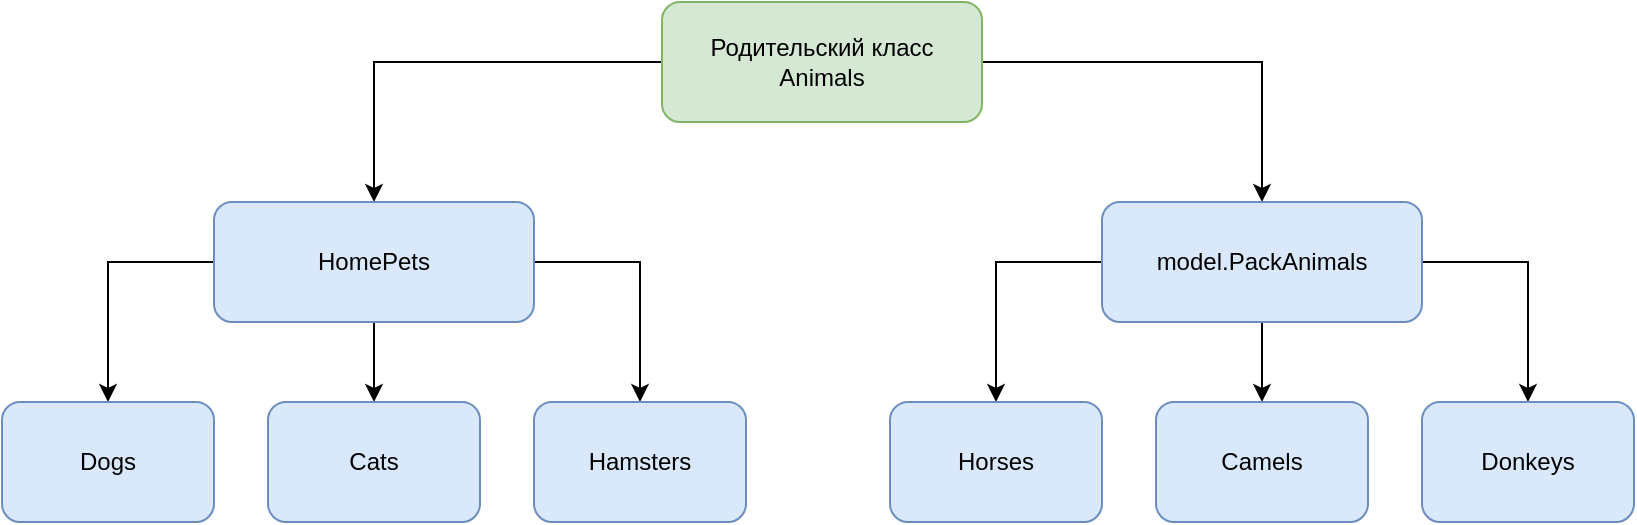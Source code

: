<mxfile version="22.1.5" type="device">
  <diagram name="Страница — 1" id="NJqCSn-WUJw7nY4cYbF9">
    <mxGraphModel dx="1434" dy="750" grid="1" gridSize="10" guides="1" tooltips="1" connect="1" arrows="1" fold="1" page="1" pageScale="1" pageWidth="827" pageHeight="1169" math="0" shadow="0">
      <root>
        <mxCell id="0" />
        <mxCell id="1" parent="0" />
        <mxCell id="keCxdmjo0K2vRgTNCtTx-13" style="edgeStyle=orthogonalEdgeStyle;rounded=0;orthogonalLoop=1;jettySize=auto;html=1;exitX=0;exitY=0.5;exitDx=0;exitDy=0;entryX=0.5;entryY=0;entryDx=0;entryDy=0;" edge="1" parent="1" source="keCxdmjo0K2vRgTNCtTx-1" target="keCxdmjo0K2vRgTNCtTx-2">
          <mxGeometry relative="1" as="geometry" />
        </mxCell>
        <mxCell id="keCxdmjo0K2vRgTNCtTx-14" style="edgeStyle=orthogonalEdgeStyle;rounded=0;orthogonalLoop=1;jettySize=auto;html=1;exitX=1;exitY=0.5;exitDx=0;exitDy=0;entryX=0.5;entryY=0;entryDx=0;entryDy=0;" edge="1" parent="1" source="keCxdmjo0K2vRgTNCtTx-1" target="keCxdmjo0K2vRgTNCtTx-3">
          <mxGeometry relative="1" as="geometry" />
        </mxCell>
        <mxCell id="keCxdmjo0K2vRgTNCtTx-1" value="Родительский класс&lt;br&gt;Animals" style="rounded=1;whiteSpace=wrap;html=1;fillColor=#d5e8d4;strokeColor=#82b366;" vertex="1" parent="1">
          <mxGeometry x="340" y="30" width="160" height="60" as="geometry" />
        </mxCell>
        <mxCell id="keCxdmjo0K2vRgTNCtTx-15" style="edgeStyle=orthogonalEdgeStyle;rounded=0;orthogonalLoop=1;jettySize=auto;html=1;exitX=0;exitY=0.5;exitDx=0;exitDy=0;entryX=0.5;entryY=0;entryDx=0;entryDy=0;" edge="1" parent="1" source="keCxdmjo0K2vRgTNCtTx-2" target="keCxdmjo0K2vRgTNCtTx-4">
          <mxGeometry relative="1" as="geometry" />
        </mxCell>
        <mxCell id="keCxdmjo0K2vRgTNCtTx-16" style="edgeStyle=orthogonalEdgeStyle;rounded=0;orthogonalLoop=1;jettySize=auto;html=1;exitX=0.5;exitY=1;exitDx=0;exitDy=0;entryX=0.5;entryY=0;entryDx=0;entryDy=0;" edge="1" parent="1" source="keCxdmjo0K2vRgTNCtTx-2" target="keCxdmjo0K2vRgTNCtTx-7">
          <mxGeometry relative="1" as="geometry" />
        </mxCell>
        <mxCell id="keCxdmjo0K2vRgTNCtTx-17" style="edgeStyle=orthogonalEdgeStyle;rounded=0;orthogonalLoop=1;jettySize=auto;html=1;exitX=1;exitY=0.5;exitDx=0;exitDy=0;entryX=0.5;entryY=0;entryDx=0;entryDy=0;" edge="1" parent="1" source="keCxdmjo0K2vRgTNCtTx-2" target="keCxdmjo0K2vRgTNCtTx-8">
          <mxGeometry relative="1" as="geometry" />
        </mxCell>
        <mxCell id="keCxdmjo0K2vRgTNCtTx-2" value="HomePets" style="rounded=1;whiteSpace=wrap;html=1;fillColor=#dae8fc;strokeColor=#6c8ebf;" vertex="1" parent="1">
          <mxGeometry x="116" y="130" width="160" height="60" as="geometry" />
        </mxCell>
        <mxCell id="keCxdmjo0K2vRgTNCtTx-18" style="edgeStyle=orthogonalEdgeStyle;rounded=0;orthogonalLoop=1;jettySize=auto;html=1;exitX=0;exitY=0.5;exitDx=0;exitDy=0;entryX=0.5;entryY=0;entryDx=0;entryDy=0;" edge="1" parent="1" source="keCxdmjo0K2vRgTNCtTx-3" target="keCxdmjo0K2vRgTNCtTx-9">
          <mxGeometry relative="1" as="geometry" />
        </mxCell>
        <mxCell id="keCxdmjo0K2vRgTNCtTx-19" style="edgeStyle=orthogonalEdgeStyle;rounded=0;orthogonalLoop=1;jettySize=auto;html=1;exitX=0.5;exitY=1;exitDx=0;exitDy=0;entryX=0.5;entryY=0;entryDx=0;entryDy=0;" edge="1" parent="1" source="keCxdmjo0K2vRgTNCtTx-3" target="keCxdmjo0K2vRgTNCtTx-10">
          <mxGeometry relative="1" as="geometry" />
        </mxCell>
        <mxCell id="keCxdmjo0K2vRgTNCtTx-20" style="edgeStyle=orthogonalEdgeStyle;rounded=0;orthogonalLoop=1;jettySize=auto;html=1;exitX=1;exitY=0.5;exitDx=0;exitDy=0;entryX=0.5;entryY=0;entryDx=0;entryDy=0;" edge="1" parent="1" source="keCxdmjo0K2vRgTNCtTx-3" target="keCxdmjo0K2vRgTNCtTx-12">
          <mxGeometry relative="1" as="geometry" />
        </mxCell>
        <mxCell id="keCxdmjo0K2vRgTNCtTx-3" value="model.PackAnimals" style="rounded=1;whiteSpace=wrap;html=1;fillColor=#dae8fc;strokeColor=#6c8ebf;" vertex="1" parent="1">
          <mxGeometry x="560" y="130" width="160" height="60" as="geometry" />
        </mxCell>
        <mxCell id="keCxdmjo0K2vRgTNCtTx-4" value="Dogs" style="rounded=1;whiteSpace=wrap;html=1;fillColor=#dae8fc;strokeColor=#6c8ebf;" vertex="1" parent="1">
          <mxGeometry x="10" y="230" width="106" height="60" as="geometry" />
        </mxCell>
        <mxCell id="keCxdmjo0K2vRgTNCtTx-7" value="Cats" style="rounded=1;whiteSpace=wrap;html=1;fillColor=#dae8fc;strokeColor=#6c8ebf;" vertex="1" parent="1">
          <mxGeometry x="143" y="230" width="106" height="60" as="geometry" />
        </mxCell>
        <mxCell id="keCxdmjo0K2vRgTNCtTx-8" value="Hamsters" style="rounded=1;whiteSpace=wrap;html=1;fillColor=#dae8fc;strokeColor=#6c8ebf;" vertex="1" parent="1">
          <mxGeometry x="276" y="230" width="106" height="60" as="geometry" />
        </mxCell>
        <mxCell id="keCxdmjo0K2vRgTNCtTx-9" value="Horses" style="rounded=1;whiteSpace=wrap;html=1;fillColor=#dae8fc;strokeColor=#6c8ebf;" vertex="1" parent="1">
          <mxGeometry x="454" y="230" width="106" height="60" as="geometry" />
        </mxCell>
        <mxCell id="keCxdmjo0K2vRgTNCtTx-10" value="Camels" style="rounded=1;whiteSpace=wrap;html=1;fillColor=#dae8fc;strokeColor=#6c8ebf;" vertex="1" parent="1">
          <mxGeometry x="587" y="230" width="106" height="60" as="geometry" />
        </mxCell>
        <mxCell id="keCxdmjo0K2vRgTNCtTx-12" value="Donkeys" style="rounded=1;whiteSpace=wrap;html=1;fillColor=#dae8fc;strokeColor=#6c8ebf;" vertex="1" parent="1">
          <mxGeometry x="720" y="230" width="106" height="60" as="geometry" />
        </mxCell>
      </root>
    </mxGraphModel>
  </diagram>
</mxfile>
